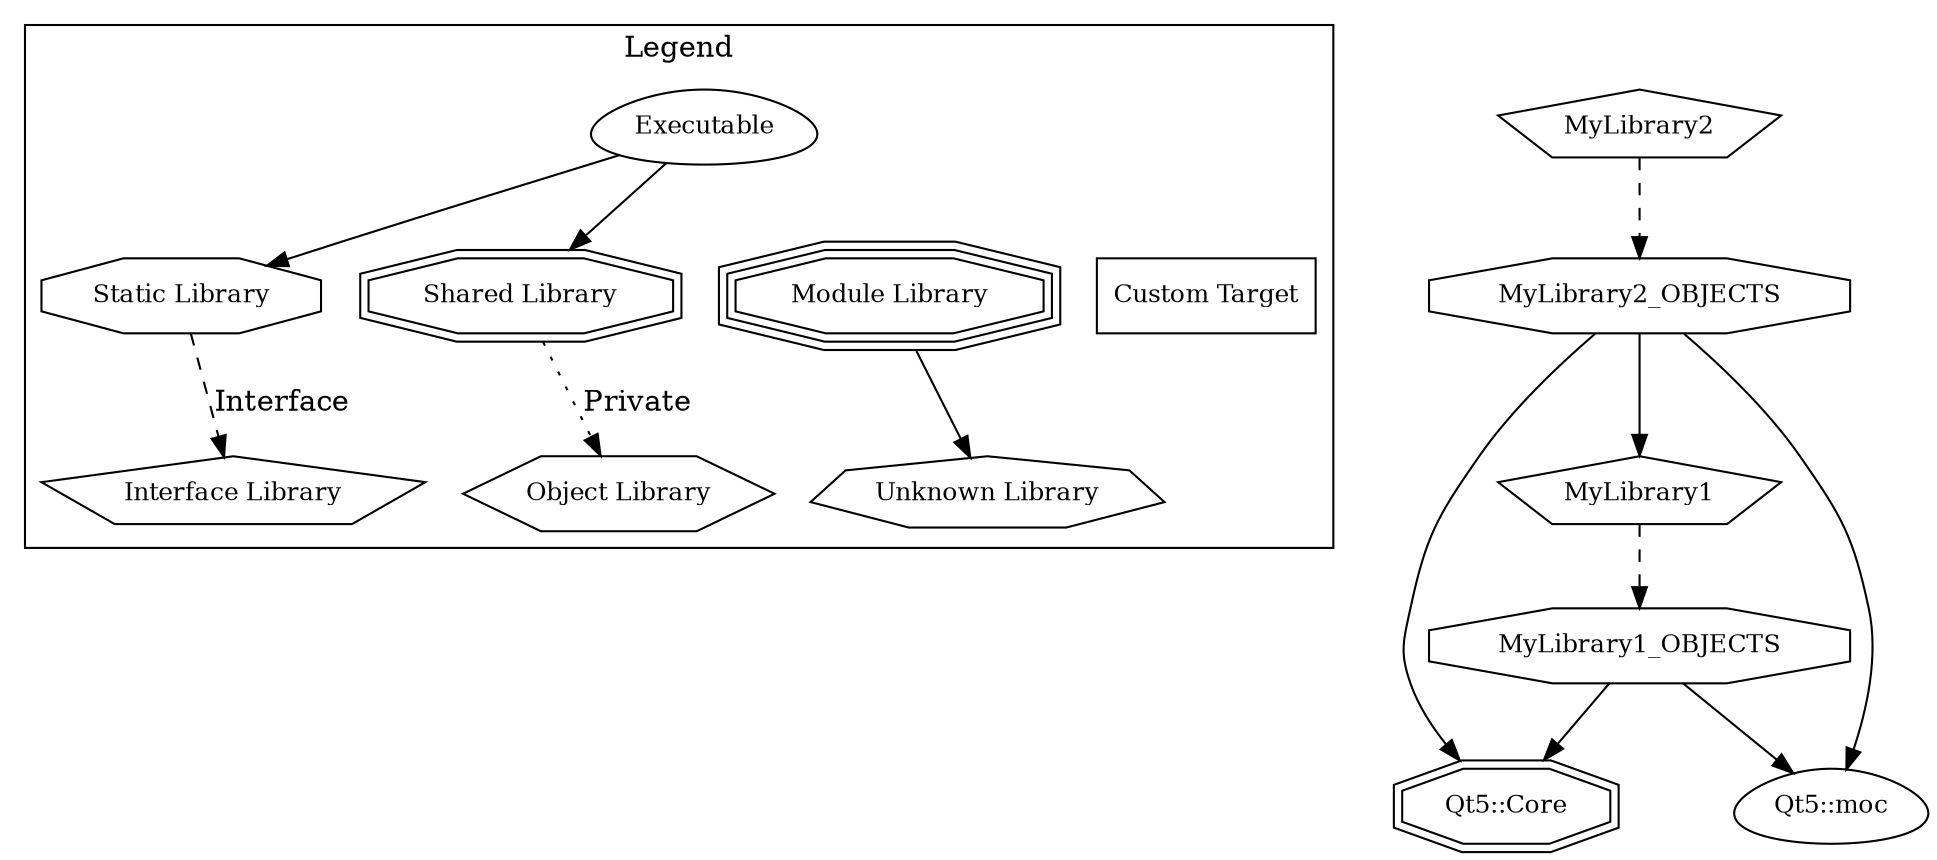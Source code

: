 digraph "MyProject" {
node [
  fontsize = "12"
];
subgraph clusterLegend {
  label = "Legend";
  color = black;
  edge [ style = invis ];
  legendNode0 [ label = "Executable", shape = egg ];
  legendNode1 [ label = "Static Library", shape = octagon ];
  legendNode2 [ label = "Shared Library", shape = doubleoctagon ];
  legendNode3 [ label = "Module Library", shape = tripleoctagon ];
  legendNode4 [ label = "Interface Library", shape = pentagon ];
  legendNode5 [ label = "Object Library", shape = hexagon ];
  legendNode6 [ label = "Unknown Library", shape = septagon ];
  legendNode7 [ label = "Custom Target", shape = box ];
  legendNode0 -> legendNode1 [ style = solid ];
  legendNode0 -> legendNode2 [ style = solid ];
  legendNode0 -> legendNode3;
  legendNode1 -> legendNode4 [ label = "Interface", style = dashed ];
  legendNode2 -> legendNode5 [ label = "Private", style = dotted ];
  legendNode3 -> legendNode6 [ style = solid ];
  legendNode0 -> legendNode7;
}
    "node0" [ label = "MyLibrary1", shape = pentagon ];
    "node1" [ label = "MyLibrary1_OBJECTS", shape = octagon ];
    "node2" [ label = "Qt5::Core", shape = doubleoctagon ];
    "node1" -> "node2"  // MyLibrary1_OBJECTS -> Qt5::Core
    "node3" [ label = "Qt5::moc", shape = egg ];
    "node1" -> "node3"  // MyLibrary1_OBJECTS -> Qt5::moc
    "node0" -> "node1" [ style = dashed ] // MyLibrary1 -> MyLibrary1_OBJECTS
    "node4" [ label = "MyLibrary2", shape = pentagon ];
    "node5" [ label = "MyLibrary2_OBJECTS", shape = octagon ];
    "node5" -> "node0"  // MyLibrary2_OBJECTS -> MyLibrary1
    "node5" -> "node2"  // MyLibrary2_OBJECTS -> Qt5::Core
    "node5" -> "node3"  // MyLibrary2_OBJECTS -> Qt5::moc
    "node4" -> "node5" [ style = dashed ] // MyLibrary2 -> MyLibrary2_OBJECTS
}
